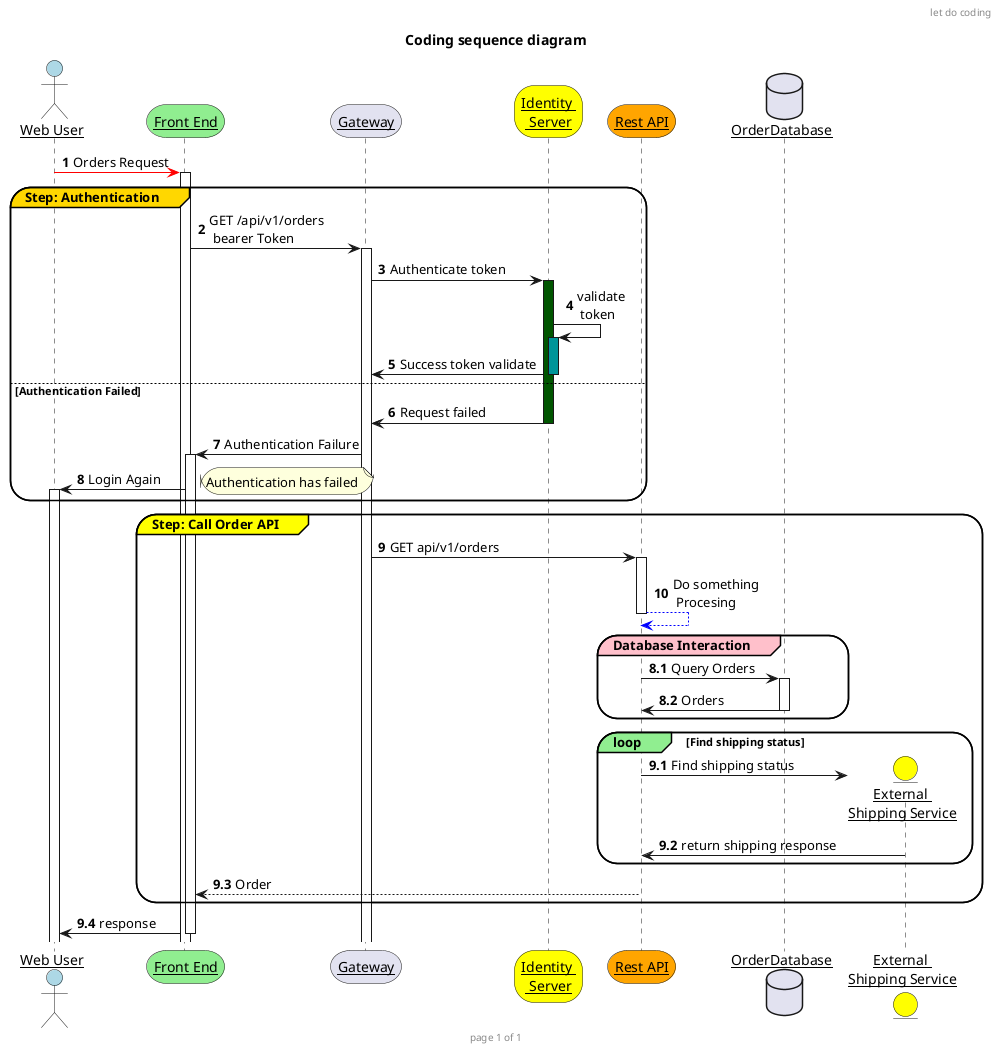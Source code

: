 @startuml

skinparam sequenceParticipant underline
skinparam roundcorner 40
 'hidefootbox
header "let do coding"
footer "page %page% of %lastpage%"
title "Coding sequence diagram"
autoactivate on
autonumber

actor "Web User" as webUser #lightblue
participant "Front End" as Portal #lightgreen
participant Gateway
participant "Identity \n Server" as IdentityServer #yellow
participant "Rest API" as RestAPI #orange
database OrderDatabase
entity "External \nShipping Service" as ExternalShippingService #yellow

webUser -[#red]> Portal ++ : Orders Request
group#gold  Step: Authentication
    Portal  ->  Gateway   ++ : GET /api/v1/orders\n bearer Token
'
    Gateway -> IdentityServer #005500 : Authenticate token
    IdentityServer -> IdentityServer #009599: validate\n token
    IdentityServer -> Gateway -- : Success token validate
else Authentication Failed
    IdentityServer -> Gateway -- : Request failed
    Gateway -> Portal : Authentication Failure
    Portal -> webUser : Login Again
    note right : Authentication has failed

end

group#yellow Step: Call Order API
    Gateway -> RestAPI ++: GET api/v1/orders
    RestAPI --[#blue]> RestAPI : Do something \n Procesing
    group#pink Database Interaction
    autonumber 8.1
        RestAPI -> OrderDatabase ++ : Query Orders
        OrderDatabase -> RestAPI -- : Orders
    end

    'loop
    autonumber inc
    loop#lightgreen Find shipping status
        RestAPI -> ExternalShippingService  ** : Find shipping status
        ExternalShippingService -> RestAPI -- : return shipping response
    end

    RestAPI --> Portal -- : Order

end

Portal  ->  webUser   -- : response

@enduml
